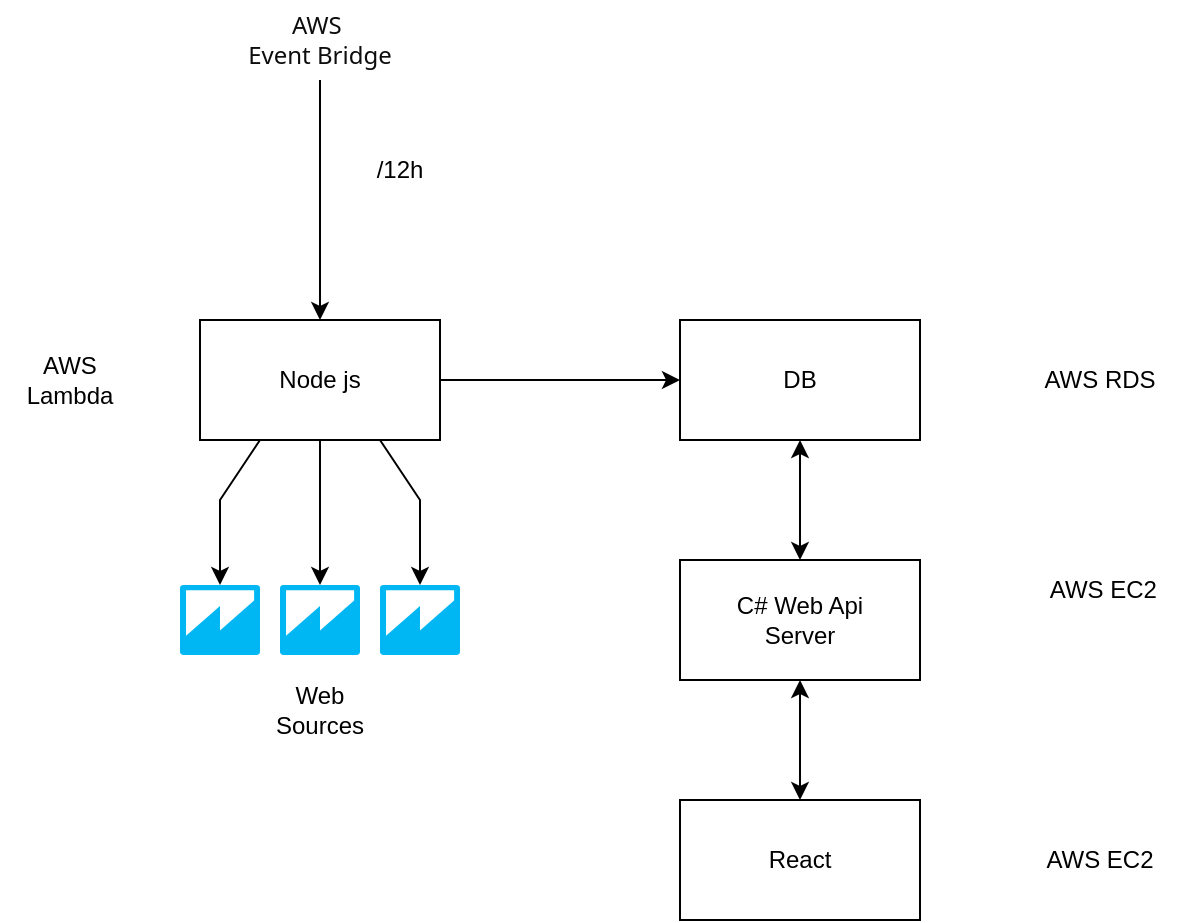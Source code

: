 <mxfile version="24.2.2" type="device">
  <diagram name="Page-1" id="HHoeTodj0UQpviMoxzv1">
    <mxGraphModel dx="842" dy="426" grid="0" gridSize="10" guides="1" tooltips="1" connect="1" arrows="1" fold="1" page="0" pageScale="1" pageWidth="850" pageHeight="1100" math="0" shadow="0">
      <root>
        <mxCell id="0" />
        <mxCell id="1" parent="0" />
        <mxCell id="MiWTBdqFMmiPqKJ6FyUI-1" value="C# Web Api&lt;div&gt;Server&lt;/div&gt;" style="rounded=0;whiteSpace=wrap;html=1;" parent="1" vertex="1">
          <mxGeometry x="350" y="300" width="120" height="60" as="geometry" />
        </mxCell>
        <mxCell id="MiWTBdqFMmiPqKJ6FyUI-2" value="React" style="rounded=0;whiteSpace=wrap;html=1;" parent="1" vertex="1">
          <mxGeometry x="350" y="420" width="120" height="60" as="geometry" />
        </mxCell>
        <mxCell id="MiWTBdqFMmiPqKJ6FyUI-3" value="&lt;div&gt;Node js&lt;/div&gt;" style="rounded=0;whiteSpace=wrap;html=1;" parent="1" vertex="1">
          <mxGeometry x="110" y="180" width="120" height="60" as="geometry" />
        </mxCell>
        <mxCell id="MiWTBdqFMmiPqKJ6FyUI-5" value="&lt;div&gt;AWS EC2&lt;/div&gt;" style="text;html=1;align=center;verticalAlign=middle;whiteSpace=wrap;rounded=0;" parent="1" vertex="1">
          <mxGeometry x="510" y="430" width="100" height="40" as="geometry" />
        </mxCell>
        <mxCell id="MiWTBdqFMmiPqKJ6FyUI-7" value="&lt;div&gt;&amp;nbsp;AWS EC2&lt;/div&gt;" style="text;html=1;align=center;verticalAlign=middle;whiteSpace=wrap;rounded=0;" parent="1" vertex="1">
          <mxGeometry x="530" y="300" width="60" height="30" as="geometry" />
        </mxCell>
        <mxCell id="MiWTBdqFMmiPqKJ6FyUI-9" value="&lt;span style=&quot;color: rgb(13, 13, 13); font-family: Söhne, ui-sans-serif, system-ui, -apple-system, &amp;quot;Segoe UI&amp;quot;, Roboto, Ubuntu, Cantarell, &amp;quot;Noto Sans&amp;quot;, sans-serif, &amp;quot;Helvetica Neue&amp;quot;, Arial, &amp;quot;Apple Color Emoji&amp;quot;, &amp;quot;Segoe UI Emoji&amp;quot;, &amp;quot;Segoe UI Symbol&amp;quot;, &amp;quot;Noto Color Emoji&amp;quot;; text-align: start; white-space-collapse: preserve;&quot;&gt;&lt;font style=&quot;font-size: 12px;&quot;&gt;AWS &lt;/font&gt;&lt;/span&gt;&lt;div&gt;&lt;span style=&quot;color: rgb(13, 13, 13); font-family: Söhne, ui-sans-serif, system-ui, -apple-system, &amp;quot;Segoe UI&amp;quot;, Roboto, Ubuntu, Cantarell, &amp;quot;Noto Sans&amp;quot;, sans-serif, &amp;quot;Helvetica Neue&amp;quot;, Arial, &amp;quot;Apple Color Emoji&amp;quot;, &amp;quot;Segoe UI Emoji&amp;quot;, &amp;quot;Segoe UI Symbol&amp;quot;, &amp;quot;Noto Color Emoji&amp;quot;; text-align: start; white-space-collapse: preserve;&quot;&gt;&lt;font style=&quot;font-size: 12px;&quot;&gt;Event Bridge&lt;/font&gt;&lt;/span&gt;&lt;/div&gt;" style="text;html=1;align=center;verticalAlign=middle;whiteSpace=wrap;rounded=0;" parent="1" vertex="1">
          <mxGeometry x="110" y="20" width="120" height="40" as="geometry" />
        </mxCell>
        <mxCell id="MiWTBdqFMmiPqKJ6FyUI-10" value="DB" style="rounded=0;whiteSpace=wrap;html=1;" parent="1" vertex="1">
          <mxGeometry x="350" y="180" width="120" height="60" as="geometry" />
        </mxCell>
        <mxCell id="MiWTBdqFMmiPqKJ6FyUI-11" value="&lt;div&gt;AWS RDS&lt;/div&gt;" style="text;html=1;align=center;verticalAlign=middle;whiteSpace=wrap;rounded=0;" parent="1" vertex="1">
          <mxGeometry x="525" y="195" width="70" height="30" as="geometry" />
        </mxCell>
        <mxCell id="MiWTBdqFMmiPqKJ6FyUI-14" value="" style="endArrow=classic;html=1;rounded=0;entryX=0.5;entryY=0;entryDx=0;entryDy=0;" parent="1" source="MiWTBdqFMmiPqKJ6FyUI-9" target="MiWTBdqFMmiPqKJ6FyUI-3" edge="1">
          <mxGeometry width="50" height="50" relative="1" as="geometry">
            <mxPoint x="40" y="180" as="sourcePoint" />
            <mxPoint x="90" y="130" as="targetPoint" />
          </mxGeometry>
        </mxCell>
        <mxCell id="MiWTBdqFMmiPqKJ6FyUI-15" value="/12h" style="text;html=1;align=center;verticalAlign=middle;whiteSpace=wrap;rounded=0;" parent="1" vertex="1">
          <mxGeometry x="180" y="90" width="60" height="30" as="geometry" />
        </mxCell>
        <mxCell id="MiWTBdqFMmiPqKJ6FyUI-16" value="" style="endArrow=classic;html=1;rounded=0;entryX=0;entryY=0.5;entryDx=0;entryDy=0;exitX=1;exitY=0.5;exitDx=0;exitDy=0;" parent="1" source="MiWTBdqFMmiPqKJ6FyUI-3" target="MiWTBdqFMmiPqKJ6FyUI-10" edge="1">
          <mxGeometry width="50" height="50" relative="1" as="geometry">
            <mxPoint x="140" y="360" as="sourcePoint" />
            <mxPoint x="190" y="310" as="targetPoint" />
          </mxGeometry>
        </mxCell>
        <mxCell id="Apt61Dmln6qw1oRypEIi-2" value="" style="endArrow=classic;startArrow=classic;html=1;rounded=0;entryX=0.5;entryY=1;entryDx=0;entryDy=0;exitX=0.5;exitY=0;exitDx=0;exitDy=0;" parent="1" source="MiWTBdqFMmiPqKJ6FyUI-1" target="MiWTBdqFMmiPqKJ6FyUI-10" edge="1">
          <mxGeometry width="50" height="50" relative="1" as="geometry">
            <mxPoint x="250" y="360" as="sourcePoint" />
            <mxPoint x="300" y="310" as="targetPoint" />
          </mxGeometry>
        </mxCell>
        <mxCell id="Apt61Dmln6qw1oRypEIi-3" value="" style="endArrow=classic;startArrow=classic;html=1;rounded=0;entryX=0.5;entryY=1;entryDx=0;entryDy=0;exitX=0.5;exitY=0;exitDx=0;exitDy=0;" parent="1" source="MiWTBdqFMmiPqKJ6FyUI-2" target="MiWTBdqFMmiPqKJ6FyUI-1" edge="1">
          <mxGeometry width="50" height="50" relative="1" as="geometry">
            <mxPoint x="240" y="420" as="sourcePoint" />
            <mxPoint x="290" y="370" as="targetPoint" />
          </mxGeometry>
        </mxCell>
        <mxCell id="Apt61Dmln6qw1oRypEIi-4" value="&lt;div&gt;AWS Lambda&lt;/div&gt;" style="text;html=1;align=center;verticalAlign=middle;whiteSpace=wrap;rounded=0;" parent="1" vertex="1">
          <mxGeometry x="10" y="195" width="70" height="30" as="geometry" />
        </mxCell>
        <mxCell id="Apt61Dmln6qw1oRypEIi-6" value="" style="outlineConnect=0;dashed=0;verticalLabelPosition=bottom;verticalAlign=top;align=center;html=1;shape=mxgraph.aws3.quicksight;fillColor=#00B7F4;gradientColor=none;" parent="1" vertex="1">
          <mxGeometry x="100" y="312.5" width="40" height="35" as="geometry" />
        </mxCell>
        <mxCell id="Apt61Dmln6qw1oRypEIi-7" value="" style="outlineConnect=0;dashed=0;verticalLabelPosition=bottom;verticalAlign=top;align=center;html=1;shape=mxgraph.aws3.quicksight;fillColor=#00B7F4;gradientColor=none;" parent="1" vertex="1">
          <mxGeometry x="150" y="312.5" width="40" height="35" as="geometry" />
        </mxCell>
        <mxCell id="Apt61Dmln6qw1oRypEIi-8" value="" style="outlineConnect=0;dashed=0;verticalLabelPosition=bottom;verticalAlign=top;align=center;html=1;shape=mxgraph.aws3.quicksight;fillColor=#00B7F4;gradientColor=none;" parent="1" vertex="1">
          <mxGeometry x="200" y="312.5" width="40" height="35" as="geometry" />
        </mxCell>
        <mxCell id="Apt61Dmln6qw1oRypEIi-9" value="" style="endArrow=classic;html=1;rounded=0;exitX=0.25;exitY=1;exitDx=0;exitDy=0;entryX=0.5;entryY=0;entryDx=0;entryDy=0;entryPerimeter=0;" parent="1" source="MiWTBdqFMmiPqKJ6FyUI-3" target="Apt61Dmln6qw1oRypEIi-6" edge="1">
          <mxGeometry width="50" height="50" relative="1" as="geometry">
            <mxPoint x="50" y="330" as="sourcePoint" />
            <mxPoint x="100" y="280" as="targetPoint" />
            <Array as="points">
              <mxPoint x="120" y="270" />
            </Array>
          </mxGeometry>
        </mxCell>
        <mxCell id="Apt61Dmln6qw1oRypEIi-10" value="" style="endArrow=classic;html=1;rounded=0;exitX=0.5;exitY=1;exitDx=0;exitDy=0;" parent="1" source="MiWTBdqFMmiPqKJ6FyUI-3" target="Apt61Dmln6qw1oRypEIi-7" edge="1">
          <mxGeometry width="50" height="50" relative="1" as="geometry">
            <mxPoint x="170" y="310" as="sourcePoint" />
            <mxPoint x="220" y="260" as="targetPoint" />
          </mxGeometry>
        </mxCell>
        <mxCell id="Apt61Dmln6qw1oRypEIi-11" value="" style="endArrow=classic;html=1;rounded=0;exitX=0.75;exitY=1;exitDx=0;exitDy=0;entryX=0.5;entryY=0;entryDx=0;entryDy=0;entryPerimeter=0;" parent="1" source="MiWTBdqFMmiPqKJ6FyUI-3" target="Apt61Dmln6qw1oRypEIi-8" edge="1">
          <mxGeometry width="50" height="50" relative="1" as="geometry">
            <mxPoint x="230" y="310" as="sourcePoint" />
            <mxPoint x="280" y="260" as="targetPoint" />
            <Array as="points">
              <mxPoint x="220" y="270" />
            </Array>
          </mxGeometry>
        </mxCell>
        <mxCell id="Apt61Dmln6qw1oRypEIi-12" value="&lt;div&gt;Web Sources&lt;/div&gt;" style="text;html=1;align=center;verticalAlign=middle;whiteSpace=wrap;rounded=0;" parent="1" vertex="1">
          <mxGeometry x="135" y="360" width="70" height="30" as="geometry" />
        </mxCell>
      </root>
    </mxGraphModel>
  </diagram>
</mxfile>
